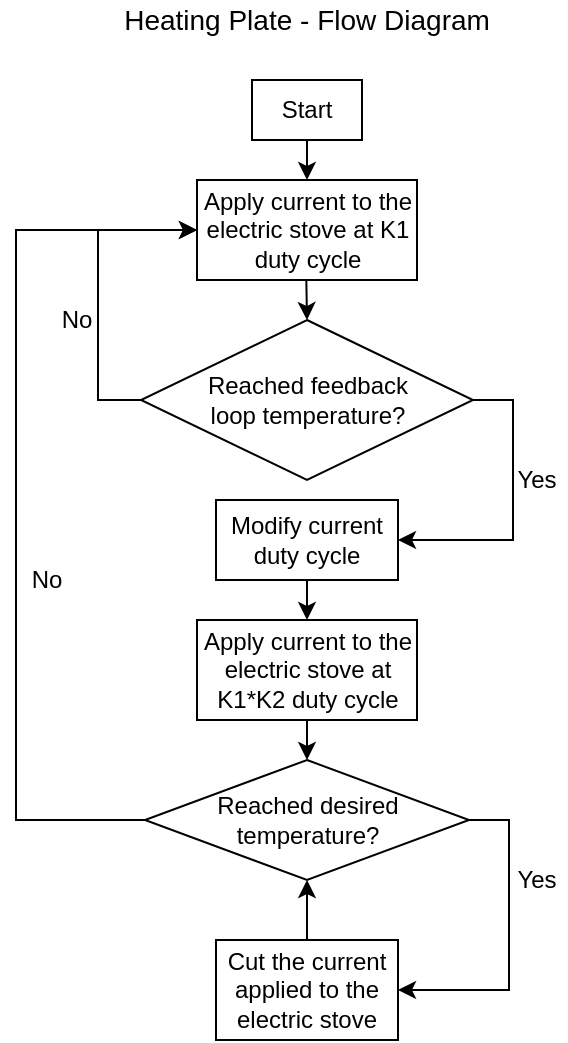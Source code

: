 <mxfile version="13.8.8" type="device"><diagram id="t2C1knR1whqE_0hUJ-8h" name="Page-1"><mxGraphModel dx="1278" dy="580" grid="1" gridSize="10" guides="1" tooltips="1" connect="1" arrows="1" fold="1" page="1" pageScale="1" pageWidth="850" pageHeight="1100" math="0" shadow="0"><root><mxCell id="0"/><mxCell id="1" parent="0"/><mxCell id="U7-L91Gosv81DFQhn4Na-1" value="&lt;font style=&quot;font-size: 14px&quot;&gt;Heating Plate - Flow Diagram&lt;/font&gt;" style="text;html=1;align=center;verticalAlign=middle;resizable=0;points=[];autosize=1;" vertex="1" parent="1"><mxGeometry x="325" y="20" width="200" height="20" as="geometry"/></mxCell><mxCell id="U7-L91Gosv81DFQhn4Na-12" style="edgeStyle=orthogonalEdgeStyle;rounded=0;orthogonalLoop=1;jettySize=auto;html=1;exitX=0.5;exitY=1;exitDx=0;exitDy=0;entryX=0.5;entryY=0;entryDx=0;entryDy=0;" edge="1" parent="1" source="U7-L91Gosv81DFQhn4Na-2" target="U7-L91Gosv81DFQhn4Na-11"><mxGeometry relative="1" as="geometry"/></mxCell><mxCell id="U7-L91Gosv81DFQhn4Na-2" value="Start" style="rounded=0;whiteSpace=wrap;html=1;" vertex="1" parent="1"><mxGeometry x="398" y="60" width="55" height="30" as="geometry"/></mxCell><mxCell id="U7-L91Gosv81DFQhn4Na-22" style="edgeStyle=orthogonalEdgeStyle;rounded=0;orthogonalLoop=1;jettySize=auto;html=1;exitX=0;exitY=0.5;exitDx=0;exitDy=0;entryX=0;entryY=0.5;entryDx=0;entryDy=0;" edge="1" parent="1" source="U7-L91Gosv81DFQhn4Na-4" target="U7-L91Gosv81DFQhn4Na-11"><mxGeometry relative="1" as="geometry"><mxPoint x="285" y="340" as="targetPoint"/><Array as="points"><mxPoint x="280" y="430"/><mxPoint x="280" y="135"/></Array></mxGeometry></mxCell><mxCell id="U7-L91Gosv81DFQhn4Na-26" style="edgeStyle=orthogonalEdgeStyle;rounded=0;orthogonalLoop=1;jettySize=auto;html=1;exitX=1;exitY=0.5;exitDx=0;exitDy=0;entryX=1;entryY=0.5;entryDx=0;entryDy=0;" edge="1" parent="1" source="U7-L91Gosv81DFQhn4Na-4" target="U7-L91Gosv81DFQhn4Na-25"><mxGeometry relative="1" as="geometry"/></mxCell><mxCell id="U7-L91Gosv81DFQhn4Na-4" value="Reached desired temperature?" style="rhombus;whiteSpace=wrap;html=1;" vertex="1" parent="1"><mxGeometry x="344.5" y="400" width="162" height="60" as="geometry"/></mxCell><mxCell id="U7-L91Gosv81DFQhn4Na-15" style="edgeStyle=orthogonalEdgeStyle;rounded=0;orthogonalLoop=1;jettySize=auto;html=1;exitX=0;exitY=0.5;exitDx=0;exitDy=0;entryX=0;entryY=0.5;entryDx=0;entryDy=0;" edge="1" parent="1" source="U7-L91Gosv81DFQhn4Na-5" target="U7-L91Gosv81DFQhn4Na-11"><mxGeometry relative="1" as="geometry"><Array as="points"><mxPoint x="321" y="220"/><mxPoint x="321" y="135"/></Array></mxGeometry></mxCell><mxCell id="U7-L91Gosv81DFQhn4Na-5" value="Reached feedback &lt;br&gt;loop temperature?" style="rhombus;whiteSpace=wrap;html=1;" vertex="1" parent="1"><mxGeometry x="342.5" y="180" width="166" height="80" as="geometry"/></mxCell><mxCell id="U7-L91Gosv81DFQhn4Na-14" style="edgeStyle=orthogonalEdgeStyle;rounded=0;orthogonalLoop=1;jettySize=auto;html=1;exitX=1;exitY=0.5;exitDx=0;exitDy=0;entryX=1;entryY=0.5;entryDx=0;entryDy=0;" edge="1" parent="1" source="U7-L91Gosv81DFQhn4Na-5" target="U7-L91Gosv81DFQhn4Na-10"><mxGeometry relative="1" as="geometry"><mxPoint x="577" y="270" as="sourcePoint"/></mxGeometry></mxCell><mxCell id="U7-L91Gosv81DFQhn4Na-20" style="edgeStyle=orthogonalEdgeStyle;rounded=0;orthogonalLoop=1;jettySize=auto;html=1;exitX=0.5;exitY=1;exitDx=0;exitDy=0;entryX=0.5;entryY=0;entryDx=0;entryDy=0;" edge="1" parent="1" source="U7-L91Gosv81DFQhn4Na-10" target="U7-L91Gosv81DFQhn4Na-19"><mxGeometry relative="1" as="geometry"/></mxCell><mxCell id="U7-L91Gosv81DFQhn4Na-10" value="Modify current duty cycle" style="rounded=0;whiteSpace=wrap;html=1;" vertex="1" parent="1"><mxGeometry x="380" y="270" width="91" height="40" as="geometry"/></mxCell><mxCell id="U7-L91Gosv81DFQhn4Na-13" style="edgeStyle=orthogonalEdgeStyle;rounded=0;orthogonalLoop=1;jettySize=auto;html=1;exitX=0.5;exitY=1;exitDx=0;exitDy=0;entryX=0.5;entryY=0;entryDx=0;entryDy=0;" edge="1" parent="1" target="U7-L91Gosv81DFQhn4Na-5"><mxGeometry relative="1" as="geometry"><mxPoint x="425" y="150" as="sourcePoint"/></mxGeometry></mxCell><mxCell id="U7-L91Gosv81DFQhn4Na-11" value="Apply current to the electric stove at K1 duty cycle" style="rounded=0;whiteSpace=wrap;html=1;" vertex="1" parent="1"><mxGeometry x="370.5" y="110" width="110" height="50" as="geometry"/></mxCell><mxCell id="U7-L91Gosv81DFQhn4Na-16" value="No" style="text;html=1;align=center;verticalAlign=middle;resizable=0;points=[];autosize=1;" vertex="1" parent="1"><mxGeometry x="295" y="170" width="30" height="20" as="geometry"/></mxCell><mxCell id="U7-L91Gosv81DFQhn4Na-18" value="Yes" style="text;html=1;align=center;verticalAlign=middle;resizable=0;points=[];autosize=1;" vertex="1" parent="1"><mxGeometry x="525" y="250" width="30" height="20" as="geometry"/></mxCell><mxCell id="U7-L91Gosv81DFQhn4Na-21" style="edgeStyle=orthogonalEdgeStyle;rounded=0;orthogonalLoop=1;jettySize=auto;html=1;exitX=0.5;exitY=1;exitDx=0;exitDy=0;entryX=0.5;entryY=0;entryDx=0;entryDy=0;" edge="1" parent="1" source="U7-L91Gosv81DFQhn4Na-19" target="U7-L91Gosv81DFQhn4Na-4"><mxGeometry relative="1" as="geometry"/></mxCell><mxCell id="U7-L91Gosv81DFQhn4Na-19" value="Apply current to the electric stove at K1*K2 duty cycle" style="rounded=0;whiteSpace=wrap;html=1;" vertex="1" parent="1"><mxGeometry x="370.5" y="330" width="110" height="50" as="geometry"/></mxCell><mxCell id="U7-L91Gosv81DFQhn4Na-24" value="No" style="text;html=1;align=center;verticalAlign=middle;resizable=0;points=[];autosize=1;" vertex="1" parent="1"><mxGeometry x="280" y="300" width="30" height="20" as="geometry"/></mxCell><mxCell id="U7-L91Gosv81DFQhn4Na-28" style="edgeStyle=orthogonalEdgeStyle;rounded=0;orthogonalLoop=1;jettySize=auto;html=1;exitX=0.5;exitY=0;exitDx=0;exitDy=0;entryX=0.5;entryY=1;entryDx=0;entryDy=0;" edge="1" parent="1" source="U7-L91Gosv81DFQhn4Na-25" target="U7-L91Gosv81DFQhn4Na-4"><mxGeometry relative="1" as="geometry"/></mxCell><mxCell id="U7-L91Gosv81DFQhn4Na-25" value="Cut the current applied to the electric stove" style="rounded=0;whiteSpace=wrap;html=1;" vertex="1" parent="1"><mxGeometry x="380" y="490" width="91" height="50" as="geometry"/></mxCell><mxCell id="U7-L91Gosv81DFQhn4Na-27" value="Yes" style="text;html=1;align=center;verticalAlign=middle;resizable=0;points=[];autosize=1;" vertex="1" parent="1"><mxGeometry x="525" y="450" width="30" height="20" as="geometry"/></mxCell></root></mxGraphModel></diagram></mxfile>